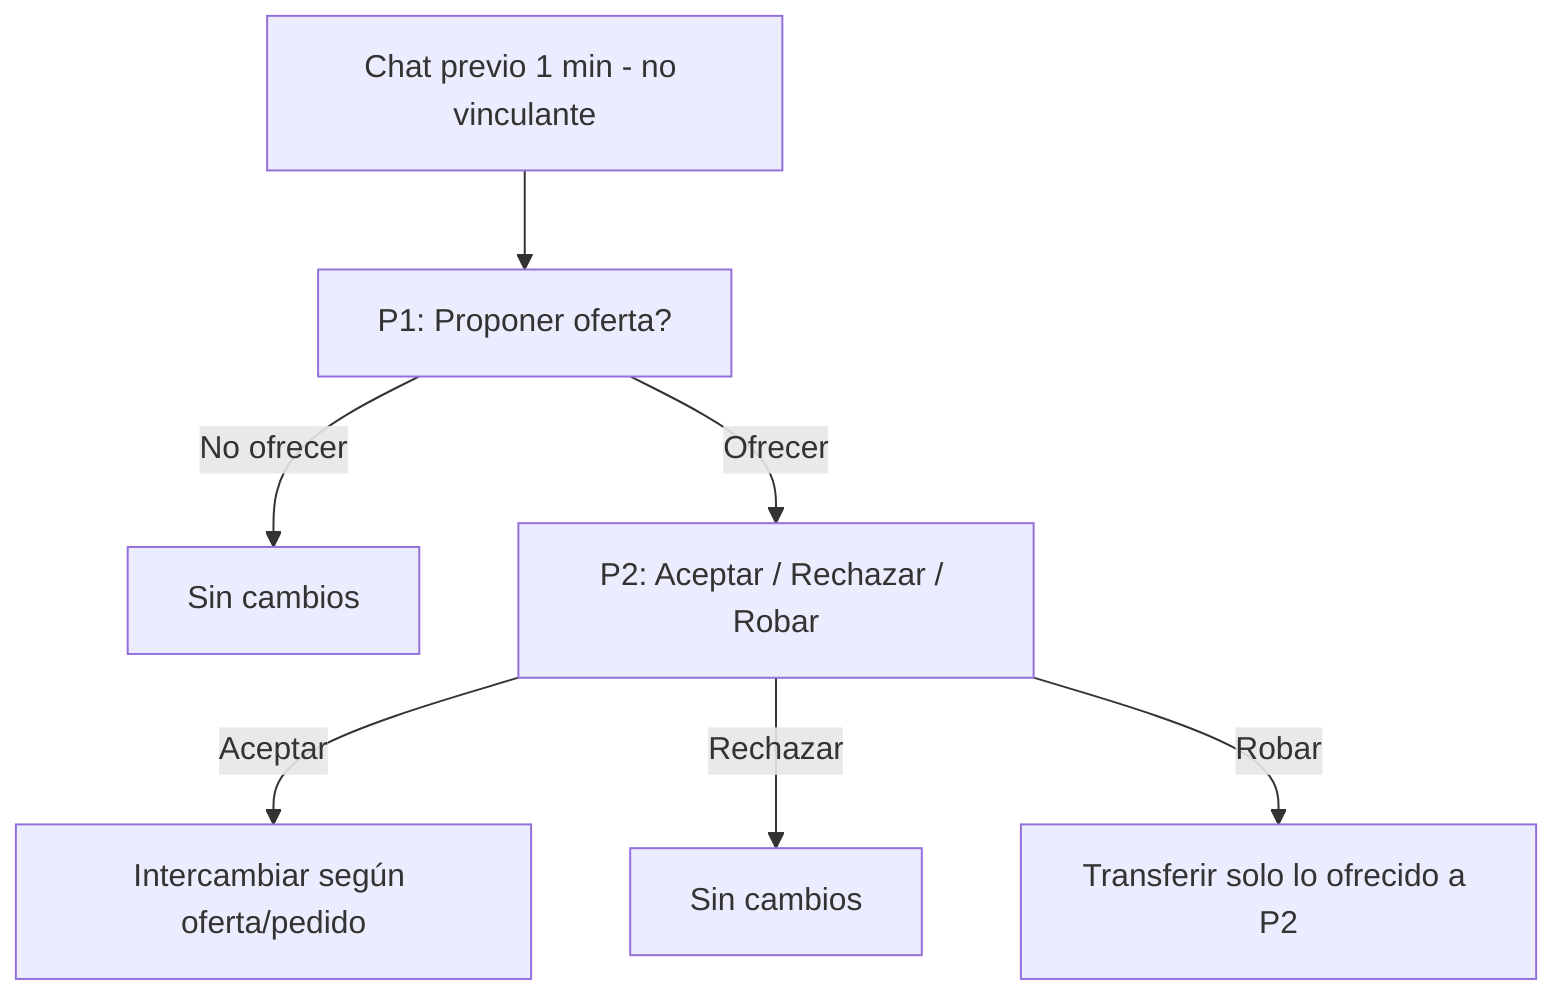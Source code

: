 flowchart TD
  Pre[Chat previo 1 min - no vinculante] --> A5[P1: Proponer oferta?]
  A5 -->|No ofrecer| O1[Sin cambios]
  A5 -->|Ofrecer| B5[P2: Aceptar / Rechazar / Robar]
  B5 -->|Aceptar| O2[Intercambiar según oferta/pedido]
  B5 -->|Rechazar| O3[Sin cambios]
  B5 -->|Robar| O4[Transferir solo lo ofrecido a P2]